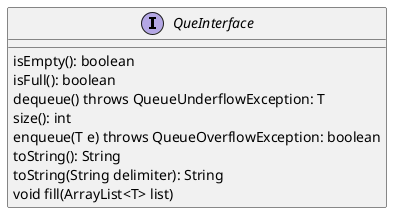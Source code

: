 @startuml

Interface QueInterface{
isEmpty(): boolean
isFull(): boolean
dequeue() throws QueueUnderflowException: T
size(): int
enqueue(T e) throws QueueOverflowException: boolean
toString(): String
toString(String delimiter): String
void fill(ArrayList<T> list)
}

@enduml